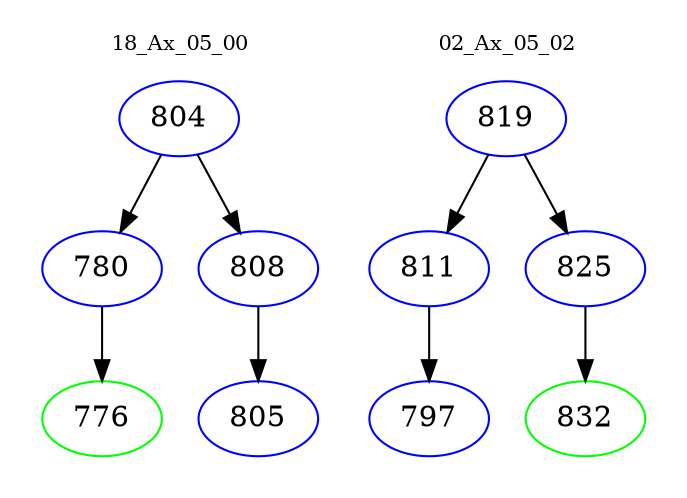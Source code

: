 digraph{
subgraph cluster_0 {
color = white
label = "18_Ax_05_00";
fontsize=10;
T0_804 [label="804", color="blue"]
T0_804 -> T0_780 [color="black"]
T0_780 [label="780", color="blue"]
T0_780 -> T0_776 [color="black"]
T0_776 [label="776", color="green"]
T0_804 -> T0_808 [color="black"]
T0_808 [label="808", color="blue"]
T0_808 -> T0_805 [color="black"]
T0_805 [label="805", color="blue"]
}
subgraph cluster_1 {
color = white
label = "02_Ax_05_02";
fontsize=10;
T1_819 [label="819", color="blue"]
T1_819 -> T1_811 [color="black"]
T1_811 [label="811", color="blue"]
T1_811 -> T1_797 [color="black"]
T1_797 [label="797", color="blue"]
T1_819 -> T1_825 [color="black"]
T1_825 [label="825", color="blue"]
T1_825 -> T1_832 [color="black"]
T1_832 [label="832", color="green"]
}
}
